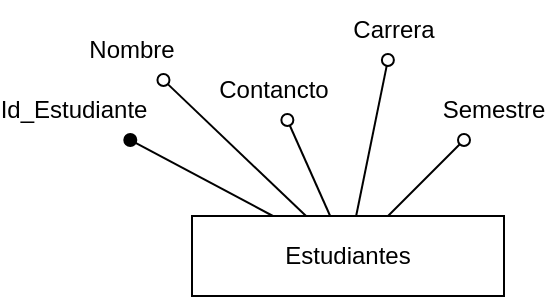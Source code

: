 <mxfile version="22.1.8" type="github">
  <diagram name="Página-1" id="YTfARExgIirIzvoD8vpH">
    <mxGraphModel dx="3891" dy="2652" grid="1" gridSize="10" guides="1" tooltips="1" connect="1" arrows="1" fold="1" page="1" pageScale="1" pageWidth="827" pageHeight="1169" math="0" shadow="0">
      <root>
        <mxCell id="0" />
        <mxCell id="1" parent="0" />
        <mxCell id="bnJg3O_lzcjasnWs4ygg-4" style="rounded=0;orthogonalLoop=1;jettySize=auto;html=1;endArrow=oval;endFill=1;" edge="1" parent="1" source="bnJg3O_lzcjasnWs4ygg-5" target="bnJg3O_lzcjasnWs4ygg-9">
          <mxGeometry relative="1" as="geometry">
            <mxPoint x="-3223" y="-2251" as="targetPoint" />
          </mxGeometry>
        </mxCell>
        <mxCell id="bnJg3O_lzcjasnWs4ygg-5" value="Estudiantes" style="whiteSpace=wrap;html=1;align=center;" vertex="1" parent="1">
          <mxGeometry x="-3191" y="-2222" width="156" height="40" as="geometry" />
        </mxCell>
        <mxCell id="bnJg3O_lzcjasnWs4ygg-6" style="rounded=0;orthogonalLoop=1;jettySize=auto;html=1;endArrow=oval;endFill=0;" edge="1" parent="1" source="bnJg3O_lzcjasnWs4ygg-5" target="bnJg3O_lzcjasnWs4ygg-7">
          <mxGeometry relative="1" as="geometry">
            <mxPoint x="-3191.5" y="-2305.5" as="sourcePoint" />
            <mxPoint x="-3120" y="-2290" as="targetPoint" />
          </mxGeometry>
        </mxCell>
        <mxCell id="bnJg3O_lzcjasnWs4ygg-7" value="Nombre" style="text;html=1;strokeColor=none;fillColor=none;align=center;verticalAlign=middle;whiteSpace=wrap;rounded=0;" vertex="1" parent="1">
          <mxGeometry x="-3251" y="-2320" width="60" height="30" as="geometry" />
        </mxCell>
        <mxCell id="bnJg3O_lzcjasnWs4ygg-9" value="Id_Estudiante" style="text;html=1;strokeColor=none;fillColor=none;align=center;verticalAlign=middle;whiteSpace=wrap;rounded=0;" vertex="1" parent="1">
          <mxGeometry x="-3280" y="-2290" width="60" height="30" as="geometry" />
        </mxCell>
        <mxCell id="bnJg3O_lzcjasnWs4ygg-10" value="Carrera" style="text;html=1;strokeColor=none;fillColor=none;align=center;verticalAlign=middle;whiteSpace=wrap;rounded=0;" vertex="1" parent="1">
          <mxGeometry x="-3120" y="-2330" width="60" height="30" as="geometry" />
        </mxCell>
        <mxCell id="bnJg3O_lzcjasnWs4ygg-11" value="Semestre" style="text;html=1;strokeColor=none;fillColor=none;align=center;verticalAlign=middle;whiteSpace=wrap;rounded=0;" vertex="1" parent="1">
          <mxGeometry x="-3070" y="-2290" width="60" height="30" as="geometry" />
        </mxCell>
        <mxCell id="bnJg3O_lzcjasnWs4ygg-12" value="Contancto" style="text;html=1;strokeColor=none;fillColor=none;align=center;verticalAlign=middle;whiteSpace=wrap;rounded=0;" vertex="1" parent="1">
          <mxGeometry x="-3180" y="-2300" width="60" height="30" as="geometry" />
        </mxCell>
        <mxCell id="bnJg3O_lzcjasnWs4ygg-13" style="rounded=0;orthogonalLoop=1;jettySize=auto;html=1;endArrow=oval;endFill=0;" edge="1" parent="1" source="bnJg3O_lzcjasnWs4ygg-5" target="bnJg3O_lzcjasnWs4ygg-11">
          <mxGeometry relative="1" as="geometry">
            <mxPoint x="-3083.35" y="-2222" as="sourcePoint" />
            <mxPoint x="-3100.35" y="-2280" as="targetPoint" />
          </mxGeometry>
        </mxCell>
        <mxCell id="bnJg3O_lzcjasnWs4ygg-14" style="rounded=0;orthogonalLoop=1;jettySize=auto;html=1;endArrow=oval;endFill=0;" edge="1" parent="1" source="bnJg3O_lzcjasnWs4ygg-5" target="bnJg3O_lzcjasnWs4ygg-10">
          <mxGeometry relative="1" as="geometry">
            <mxPoint x="-3053" y="-2222" as="sourcePoint" />
            <mxPoint x="-3070" y="-2280" as="targetPoint" />
          </mxGeometry>
        </mxCell>
        <mxCell id="bnJg3O_lzcjasnWs4ygg-15" style="rounded=0;orthogonalLoop=1;jettySize=auto;html=1;endArrow=oval;endFill=0;" edge="1" parent="1" source="bnJg3O_lzcjasnWs4ygg-5" target="bnJg3O_lzcjasnWs4ygg-12">
          <mxGeometry relative="1" as="geometry">
            <mxPoint x="-2980" y="-2202" as="sourcePoint" />
            <mxPoint x="-2997" y="-2260" as="targetPoint" />
          </mxGeometry>
        </mxCell>
      </root>
    </mxGraphModel>
  </diagram>
</mxfile>
